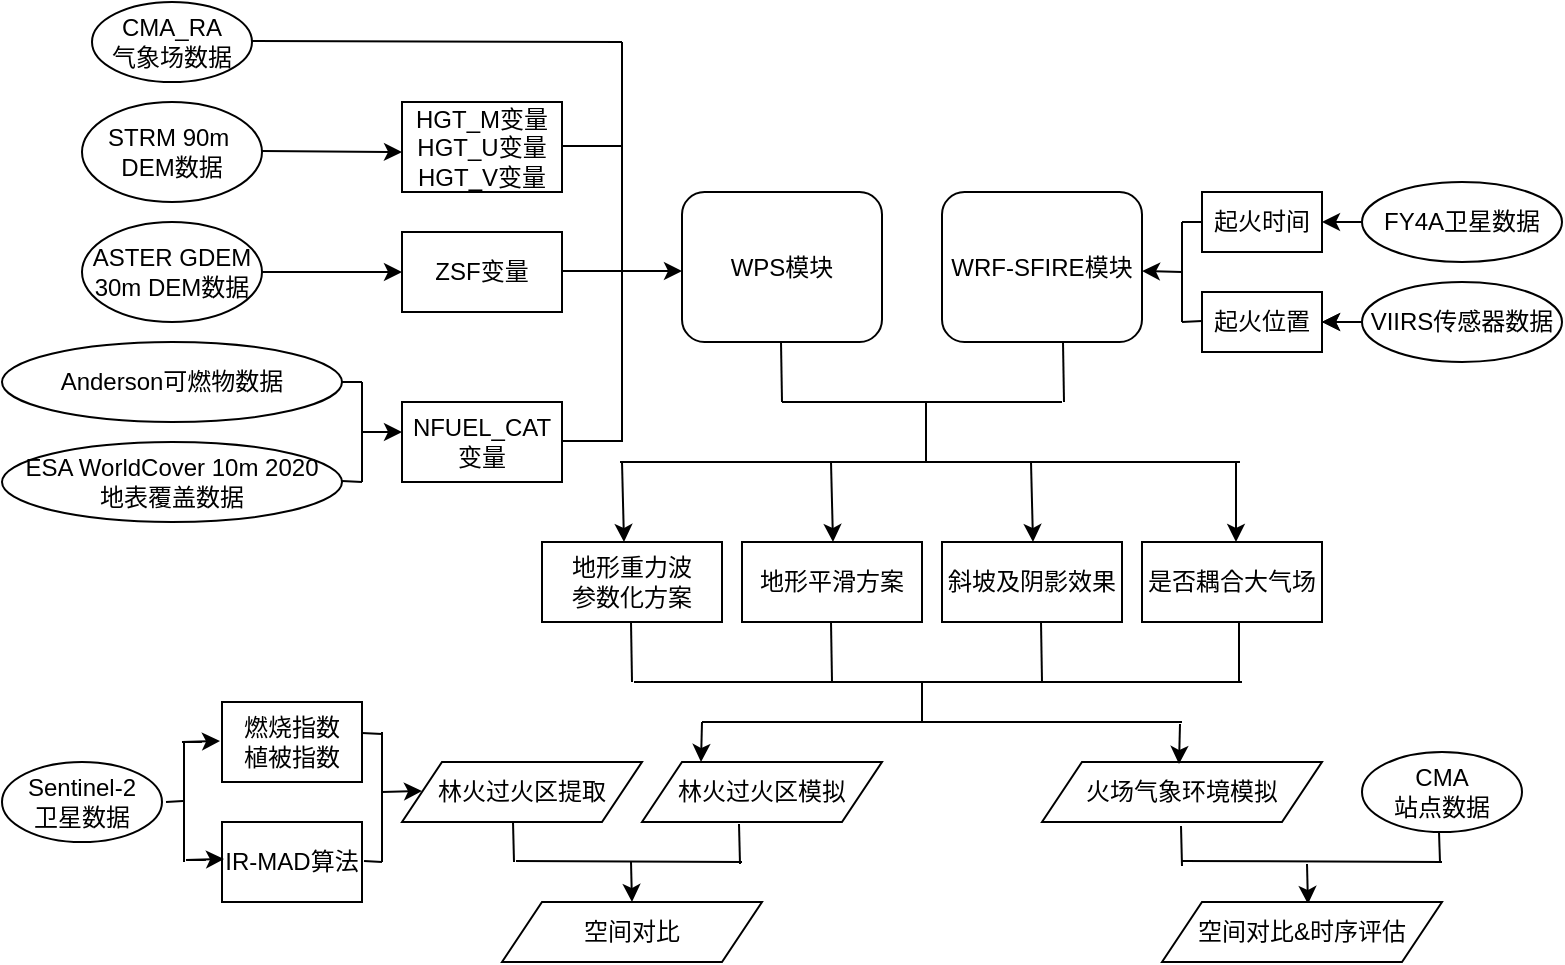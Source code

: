 <mxfile version="21.1.8" type="github">
  <diagram id="C5RBs43oDa-KdzZeNtuy" name="Page-1">
    <mxGraphModel dx="823" dy="494" grid="1" gridSize="10" guides="1" tooltips="1" connect="1" arrows="1" fold="1" page="1" pageScale="1" pageWidth="827" pageHeight="1169" math="0" shadow="0">
      <root>
        <mxCell id="WIyWlLk6GJQsqaUBKTNV-0" />
        <mxCell id="WIyWlLk6GJQsqaUBKTNV-1" parent="WIyWlLk6GJQsqaUBKTNV-0" />
        <mxCell id="qHYANq4Pt8BAIVUC_QP_-0" value="CMA_RA&lt;br&gt;气象场数据" style="ellipse;whiteSpace=wrap;html=1;" parent="WIyWlLk6GJQsqaUBKTNV-1" vertex="1">
          <mxGeometry x="55" y="50" width="80" height="40" as="geometry" />
        </mxCell>
        <mxCell id="qHYANq4Pt8BAIVUC_QP_-1" value="STRM 90m&amp;nbsp; DEM数据" style="ellipse;whiteSpace=wrap;html=1;" parent="WIyWlLk6GJQsqaUBKTNV-1" vertex="1">
          <mxGeometry x="50" y="100" width="90" height="50" as="geometry" />
        </mxCell>
        <mxCell id="qHYANq4Pt8BAIVUC_QP_-3" value="ESA WorldCover 10m 2020&lt;br style=&quot;border-color: var(--border-color);&quot;&gt;地表覆盖数据" style="ellipse;whiteSpace=wrap;html=1;" parent="WIyWlLk6GJQsqaUBKTNV-1" vertex="1">
          <mxGeometry x="10" y="270" width="170" height="40" as="geometry" />
        </mxCell>
        <mxCell id="qHYANq4Pt8BAIVUC_QP_-5" value="Anderson可燃物数据" style="ellipse;whiteSpace=wrap;html=1;" parent="WIyWlLk6GJQsqaUBKTNV-1" vertex="1">
          <mxGeometry x="10" y="220" width="170" height="40" as="geometry" />
        </mxCell>
        <mxCell id="qHYANq4Pt8BAIVUC_QP_-6" value="ASTER GDEM 30m DEM数据" style="ellipse;whiteSpace=wrap;html=1;" parent="WIyWlLk6GJQsqaUBKTNV-1" vertex="1">
          <mxGeometry x="50" y="160" width="90" height="50" as="geometry" />
        </mxCell>
        <mxCell id="qHYANq4Pt8BAIVUC_QP_-7" value="HGT_M变量&lt;br&gt;HGT_U变量&lt;br&gt;HGT_V变量" style="rounded=0;whiteSpace=wrap;html=1;" parent="WIyWlLk6GJQsqaUBKTNV-1" vertex="1">
          <mxGeometry x="210" y="100" width="80" height="45" as="geometry" />
        </mxCell>
        <mxCell id="qHYANq4Pt8BAIVUC_QP_-8" value="ZSF变量" style="rounded=0;whiteSpace=wrap;html=1;" parent="WIyWlLk6GJQsqaUBKTNV-1" vertex="1">
          <mxGeometry x="210" y="165" width="80" height="40" as="geometry" />
        </mxCell>
        <mxCell id="qHYANq4Pt8BAIVUC_QP_-9" value="NFUEL_CAT变量" style="rounded=0;whiteSpace=wrap;html=1;" parent="WIyWlLk6GJQsqaUBKTNV-1" vertex="1">
          <mxGeometry x="210" y="250" width="80" height="40" as="geometry" />
        </mxCell>
        <mxCell id="qHYANq4Pt8BAIVUC_QP_-10" value="" style="endArrow=classic;html=1;rounded=0;exitX=1;exitY=0.49;exitDx=0;exitDy=0;exitPerimeter=0;" parent="WIyWlLk6GJQsqaUBKTNV-1" source="qHYANq4Pt8BAIVUC_QP_-1" edge="1">
          <mxGeometry width="50" height="50" relative="1" as="geometry">
            <mxPoint x="150" y="124.5" as="sourcePoint" />
            <mxPoint x="210" y="125" as="targetPoint" />
          </mxGeometry>
        </mxCell>
        <mxCell id="qHYANq4Pt8BAIVUC_QP_-11" value="" style="endArrow=classic;html=1;rounded=0;exitX=1;exitY=0.49;exitDx=0;exitDy=0;exitPerimeter=0;entryX=0;entryY=0.5;entryDx=0;entryDy=0;" parent="WIyWlLk6GJQsqaUBKTNV-1" target="qHYANq4Pt8BAIVUC_QP_-8" edge="1">
          <mxGeometry width="50" height="50" relative="1" as="geometry">
            <mxPoint x="140" y="185" as="sourcePoint" />
            <mxPoint x="200" y="184.5" as="targetPoint" />
          </mxGeometry>
        </mxCell>
        <mxCell id="qHYANq4Pt8BAIVUC_QP_-12" value="" style="endArrow=classic;html=1;rounded=0;" parent="WIyWlLk6GJQsqaUBKTNV-1" edge="1">
          <mxGeometry width="50" height="50" relative="1" as="geometry">
            <mxPoint x="190" y="265" as="sourcePoint" />
            <mxPoint x="210" y="265" as="targetPoint" />
          </mxGeometry>
        </mxCell>
        <mxCell id="qHYANq4Pt8BAIVUC_QP_-13" value="" style="endArrow=none;html=1;rounded=0;" parent="WIyWlLk6GJQsqaUBKTNV-1" edge="1">
          <mxGeometry width="50" height="50" relative="1" as="geometry">
            <mxPoint x="180" y="240" as="sourcePoint" />
            <mxPoint x="190" y="240" as="targetPoint" />
          </mxGeometry>
        </mxCell>
        <mxCell id="qHYANq4Pt8BAIVUC_QP_-15" value="" style="endArrow=none;html=1;rounded=0;" parent="WIyWlLk6GJQsqaUBKTNV-1" edge="1">
          <mxGeometry width="50" height="50" relative="1" as="geometry">
            <mxPoint x="180" y="289.5" as="sourcePoint" />
            <mxPoint x="190" y="290" as="targetPoint" />
          </mxGeometry>
        </mxCell>
        <mxCell id="qHYANq4Pt8BAIVUC_QP_-16" value="" style="endArrow=none;html=1;rounded=0;" parent="WIyWlLk6GJQsqaUBKTNV-1" edge="1">
          <mxGeometry width="50" height="50" relative="1" as="geometry">
            <mxPoint x="190" y="290" as="sourcePoint" />
            <mxPoint x="190" y="240" as="targetPoint" />
          </mxGeometry>
        </mxCell>
        <mxCell id="qHYANq4Pt8BAIVUC_QP_-19" value="WPS模块" style="rounded=1;whiteSpace=wrap;html=1;" parent="WIyWlLk6GJQsqaUBKTNV-1" vertex="1">
          <mxGeometry x="350" y="145" width="100" height="75" as="geometry" />
        </mxCell>
        <mxCell id="qHYANq4Pt8BAIVUC_QP_-20" value="WRF-SFIRE模块" style="rounded=1;whiteSpace=wrap;html=1;" parent="WIyWlLk6GJQsqaUBKTNV-1" vertex="1">
          <mxGeometry x="480" y="145" width="100" height="75" as="geometry" />
        </mxCell>
        <mxCell id="qHYANq4Pt8BAIVUC_QP_-21" value="" style="endArrow=none;html=1;rounded=0;" parent="WIyWlLk6GJQsqaUBKTNV-1" edge="1">
          <mxGeometry width="50" height="50" relative="1" as="geometry">
            <mxPoint x="135" y="69.5" as="sourcePoint" />
            <mxPoint x="320" y="70" as="targetPoint" />
          </mxGeometry>
        </mxCell>
        <mxCell id="qHYANq4Pt8BAIVUC_QP_-22" value="" style="endArrow=none;html=1;rounded=0;" parent="WIyWlLk6GJQsqaUBKTNV-1" edge="1">
          <mxGeometry width="50" height="50" relative="1" as="geometry">
            <mxPoint x="290" y="122" as="sourcePoint" />
            <mxPoint x="320" y="122" as="targetPoint" />
          </mxGeometry>
        </mxCell>
        <mxCell id="qHYANq4Pt8BAIVUC_QP_-23" value="" style="endArrow=none;html=1;rounded=0;" parent="WIyWlLk6GJQsqaUBKTNV-1" edge="1">
          <mxGeometry width="50" height="50" relative="1" as="geometry">
            <mxPoint x="290" y="184.5" as="sourcePoint" />
            <mxPoint x="320" y="184.5" as="targetPoint" />
          </mxGeometry>
        </mxCell>
        <mxCell id="qHYANq4Pt8BAIVUC_QP_-24" value="" style="endArrow=none;html=1;rounded=0;" parent="WIyWlLk6GJQsqaUBKTNV-1" edge="1">
          <mxGeometry width="50" height="50" relative="1" as="geometry">
            <mxPoint x="290" y="269.5" as="sourcePoint" />
            <mxPoint x="320" y="269.5" as="targetPoint" />
          </mxGeometry>
        </mxCell>
        <mxCell id="qHYANq4Pt8BAIVUC_QP_-25" value="" style="endArrow=none;html=1;rounded=0;" parent="WIyWlLk6GJQsqaUBKTNV-1" edge="1">
          <mxGeometry width="50" height="50" relative="1" as="geometry">
            <mxPoint x="320" y="270" as="sourcePoint" />
            <mxPoint x="320" y="70" as="targetPoint" />
          </mxGeometry>
        </mxCell>
        <mxCell id="qHYANq4Pt8BAIVUC_QP_-26" value="" style="endArrow=classic;html=1;rounded=0;" parent="WIyWlLk6GJQsqaUBKTNV-1" edge="1">
          <mxGeometry width="50" height="50" relative="1" as="geometry">
            <mxPoint x="320" y="184.5" as="sourcePoint" />
            <mxPoint x="350" y="184.5" as="targetPoint" />
          </mxGeometry>
        </mxCell>
        <mxCell id="qHYANq4Pt8BAIVUC_QP_-27" value="起火时间" style="rounded=0;whiteSpace=wrap;html=1;" parent="WIyWlLk6GJQsqaUBKTNV-1" vertex="1">
          <mxGeometry x="610" y="145" width="60" height="30" as="geometry" />
        </mxCell>
        <mxCell id="qHYANq4Pt8BAIVUC_QP_-29" value="起火位置" style="rounded=0;whiteSpace=wrap;html=1;" parent="WIyWlLk6GJQsqaUBKTNV-1" vertex="1">
          <mxGeometry x="610" y="195" width="60" height="30" as="geometry" />
        </mxCell>
        <mxCell id="qHYANq4Pt8BAIVUC_QP_-30" value="FY4A卫星数据" style="ellipse;whiteSpace=wrap;html=1;" parent="WIyWlLk6GJQsqaUBKTNV-1" vertex="1">
          <mxGeometry x="690" y="140" width="100" height="40" as="geometry" />
        </mxCell>
        <mxCell id="qHYANq4Pt8BAIVUC_QP_-36" value="" style="edgeStyle=orthogonalEdgeStyle;rounded=0;orthogonalLoop=1;jettySize=auto;html=1;" parent="WIyWlLk6GJQsqaUBKTNV-1" source="qHYANq4Pt8BAIVUC_QP_-32" target="qHYANq4Pt8BAIVUC_QP_-29" edge="1">
          <mxGeometry relative="1" as="geometry" />
        </mxCell>
        <mxCell id="qHYANq4Pt8BAIVUC_QP_-32" value="VIIRS传感器数据" style="ellipse;whiteSpace=wrap;html=1;" parent="WIyWlLk6GJQsqaUBKTNV-1" vertex="1">
          <mxGeometry x="690" y="190" width="100" height="40" as="geometry" />
        </mxCell>
        <mxCell id="qHYANq4Pt8BAIVUC_QP_-33" value="" style="endArrow=classic;html=1;rounded=0;" parent="WIyWlLk6GJQsqaUBKTNV-1" edge="1">
          <mxGeometry width="50" height="50" relative="1" as="geometry">
            <mxPoint x="690" y="160" as="sourcePoint" />
            <mxPoint x="670" y="160" as="targetPoint" />
          </mxGeometry>
        </mxCell>
        <mxCell id="qHYANq4Pt8BAIVUC_QP_-35" value="" style="endArrow=classic;html=1;rounded=0;" parent="WIyWlLk6GJQsqaUBKTNV-1" edge="1">
          <mxGeometry width="50" height="50" relative="1" as="geometry">
            <mxPoint x="690" y="210" as="sourcePoint" />
            <mxPoint x="670" y="210" as="targetPoint" />
          </mxGeometry>
        </mxCell>
        <mxCell id="qHYANq4Pt8BAIVUC_QP_-37" value="" style="endArrow=none;html=1;rounded=0;" parent="WIyWlLk6GJQsqaUBKTNV-1" edge="1">
          <mxGeometry width="50" height="50" relative="1" as="geometry">
            <mxPoint x="600" y="160" as="sourcePoint" />
            <mxPoint x="610" y="160" as="targetPoint" />
          </mxGeometry>
        </mxCell>
        <mxCell id="qHYANq4Pt8BAIVUC_QP_-38" value="" style="endArrow=none;html=1;rounded=0;" parent="WIyWlLk6GJQsqaUBKTNV-1" edge="1">
          <mxGeometry width="50" height="50" relative="1" as="geometry">
            <mxPoint x="600" y="210" as="sourcePoint" />
            <mxPoint x="610" y="209.5" as="targetPoint" />
          </mxGeometry>
        </mxCell>
        <mxCell id="qHYANq4Pt8BAIVUC_QP_-39" value="" style="endArrow=none;html=1;rounded=0;" parent="WIyWlLk6GJQsqaUBKTNV-1" edge="1">
          <mxGeometry width="50" height="50" relative="1" as="geometry">
            <mxPoint x="600" y="210" as="sourcePoint" />
            <mxPoint x="600" y="160" as="targetPoint" />
          </mxGeometry>
        </mxCell>
        <mxCell id="qHYANq4Pt8BAIVUC_QP_-40" value="" style="endArrow=classic;html=1;rounded=0;" parent="WIyWlLk6GJQsqaUBKTNV-1" edge="1">
          <mxGeometry width="50" height="50" relative="1" as="geometry">
            <mxPoint x="600" y="185" as="sourcePoint" />
            <mxPoint x="580" y="184.5" as="targetPoint" />
          </mxGeometry>
        </mxCell>
        <mxCell id="qHYANq4Pt8BAIVUC_QP_-41" value="" style="endArrow=none;html=1;rounded=0;" parent="WIyWlLk6GJQsqaUBKTNV-1" edge="1">
          <mxGeometry width="50" height="50" relative="1" as="geometry">
            <mxPoint x="400" y="250" as="sourcePoint" />
            <mxPoint x="399.5" y="220" as="targetPoint" />
          </mxGeometry>
        </mxCell>
        <mxCell id="qHYANq4Pt8BAIVUC_QP_-42" value="" style="endArrow=none;html=1;rounded=0;" parent="WIyWlLk6GJQsqaUBKTNV-1" edge="1">
          <mxGeometry width="50" height="50" relative="1" as="geometry">
            <mxPoint x="541" y="250" as="sourcePoint" />
            <mxPoint x="540.5" y="220" as="targetPoint" />
          </mxGeometry>
        </mxCell>
        <mxCell id="qHYANq4Pt8BAIVUC_QP_-43" value="" style="endArrow=none;html=1;rounded=0;" parent="WIyWlLk6GJQsqaUBKTNV-1" edge="1">
          <mxGeometry width="50" height="50" relative="1" as="geometry">
            <mxPoint x="400" y="250" as="sourcePoint" />
            <mxPoint x="540" y="250" as="targetPoint" />
          </mxGeometry>
        </mxCell>
        <mxCell id="qHYANq4Pt8BAIVUC_QP_-44" value="" style="endArrow=classic;html=1;rounded=0;" parent="WIyWlLk6GJQsqaUBKTNV-1" edge="1">
          <mxGeometry width="50" height="50" relative="1" as="geometry">
            <mxPoint x="320" y="280" as="sourcePoint" />
            <mxPoint x="321" y="320" as="targetPoint" />
          </mxGeometry>
        </mxCell>
        <mxCell id="qHYANq4Pt8BAIVUC_QP_-45" value="地形重力波&lt;br&gt;参数化方案" style="rounded=0;whiteSpace=wrap;html=1;" parent="WIyWlLk6GJQsqaUBKTNV-1" vertex="1">
          <mxGeometry x="280" y="320" width="90" height="40" as="geometry" />
        </mxCell>
        <mxCell id="qHYANq4Pt8BAIVUC_QP_-46" value="" style="endArrow=none;html=1;rounded=0;" parent="WIyWlLk6GJQsqaUBKTNV-1" edge="1">
          <mxGeometry width="50" height="50" relative="1" as="geometry">
            <mxPoint x="472" y="280" as="sourcePoint" />
            <mxPoint x="472" y="250" as="targetPoint" />
          </mxGeometry>
        </mxCell>
        <mxCell id="qHYANq4Pt8BAIVUC_QP_-47" value="" style="endArrow=none;html=1;rounded=0;" parent="WIyWlLk6GJQsqaUBKTNV-1" edge="1">
          <mxGeometry width="50" height="50" relative="1" as="geometry">
            <mxPoint x="319" y="280" as="sourcePoint" />
            <mxPoint x="629" y="280" as="targetPoint" />
          </mxGeometry>
        </mxCell>
        <mxCell id="qHYANq4Pt8BAIVUC_QP_-48" value="地形平滑方案" style="rounded=0;whiteSpace=wrap;html=1;" parent="WIyWlLk6GJQsqaUBKTNV-1" vertex="1">
          <mxGeometry x="380" y="320" width="90" height="40" as="geometry" />
        </mxCell>
        <mxCell id="qHYANq4Pt8BAIVUC_QP_-49" value="斜坡及阴影效果" style="rounded=0;whiteSpace=wrap;html=1;" parent="WIyWlLk6GJQsqaUBKTNV-1" vertex="1">
          <mxGeometry x="480" y="320" width="90" height="40" as="geometry" />
        </mxCell>
        <mxCell id="qHYANq4Pt8BAIVUC_QP_-50" value="是否耦合大气场" style="rounded=0;whiteSpace=wrap;html=1;" parent="WIyWlLk6GJQsqaUBKTNV-1" vertex="1">
          <mxGeometry x="580" y="320" width="90" height="40" as="geometry" />
        </mxCell>
        <mxCell id="qHYANq4Pt8BAIVUC_QP_-52" value="" style="endArrow=classic;html=1;rounded=0;" parent="WIyWlLk6GJQsqaUBKTNV-1" edge="1">
          <mxGeometry width="50" height="50" relative="1" as="geometry">
            <mxPoint x="627" y="280" as="sourcePoint" />
            <mxPoint x="627" y="320" as="targetPoint" />
          </mxGeometry>
        </mxCell>
        <mxCell id="qHYANq4Pt8BAIVUC_QP_-53" value="" style="endArrow=classic;html=1;rounded=0;" parent="WIyWlLk6GJQsqaUBKTNV-1" edge="1">
          <mxGeometry width="50" height="50" relative="1" as="geometry">
            <mxPoint x="424.5" y="280" as="sourcePoint" />
            <mxPoint x="425.5" y="320" as="targetPoint" />
          </mxGeometry>
        </mxCell>
        <mxCell id="qHYANq4Pt8BAIVUC_QP_-54" value="" style="endArrow=classic;html=1;rounded=0;" parent="WIyWlLk6GJQsqaUBKTNV-1" edge="1">
          <mxGeometry width="50" height="50" relative="1" as="geometry">
            <mxPoint x="524.5" y="280" as="sourcePoint" />
            <mxPoint x="525.5" y="320" as="targetPoint" />
          </mxGeometry>
        </mxCell>
        <mxCell id="qHYANq4Pt8BAIVUC_QP_-55" value="" style="endArrow=none;html=1;rounded=0;" parent="WIyWlLk6GJQsqaUBKTNV-1" edge="1">
          <mxGeometry width="50" height="50" relative="1" as="geometry">
            <mxPoint x="325" y="390" as="sourcePoint" />
            <mxPoint x="324.5" y="360" as="targetPoint" />
          </mxGeometry>
        </mxCell>
        <mxCell id="qHYANq4Pt8BAIVUC_QP_-56" value="" style="endArrow=none;html=1;rounded=0;" parent="WIyWlLk6GJQsqaUBKTNV-1" edge="1">
          <mxGeometry width="50" height="50" relative="1" as="geometry">
            <mxPoint x="628.5" y="360" as="sourcePoint" />
            <mxPoint x="628.5" y="390" as="targetPoint" />
          </mxGeometry>
        </mxCell>
        <mxCell id="qHYANq4Pt8BAIVUC_QP_-57" value="" style="endArrow=none;html=1;rounded=0;" parent="WIyWlLk6GJQsqaUBKTNV-1" edge="1">
          <mxGeometry width="50" height="50" relative="1" as="geometry">
            <mxPoint x="326" y="390" as="sourcePoint" />
            <mxPoint x="630" y="390" as="targetPoint" />
          </mxGeometry>
        </mxCell>
        <mxCell id="qHYANq4Pt8BAIVUC_QP_-58" value="" style="endArrow=none;html=1;rounded=0;" parent="WIyWlLk6GJQsqaUBKTNV-1" edge="1">
          <mxGeometry width="50" height="50" relative="1" as="geometry">
            <mxPoint x="425" y="390" as="sourcePoint" />
            <mxPoint x="424.5" y="360" as="targetPoint" />
          </mxGeometry>
        </mxCell>
        <mxCell id="qHYANq4Pt8BAIVUC_QP_-59" value="" style="endArrow=none;html=1;rounded=0;" parent="WIyWlLk6GJQsqaUBKTNV-1" edge="1">
          <mxGeometry width="50" height="50" relative="1" as="geometry">
            <mxPoint x="530" y="390" as="sourcePoint" />
            <mxPoint x="529.5" y="360" as="targetPoint" />
          </mxGeometry>
        </mxCell>
        <mxCell id="qHYANq4Pt8BAIVUC_QP_-63" value="" style="endArrow=classic;html=1;rounded=0;" parent="WIyWlLk6GJQsqaUBKTNV-1" edge="1">
          <mxGeometry width="50" height="50" relative="1" as="geometry">
            <mxPoint x="360" y="410" as="sourcePoint" />
            <mxPoint x="359.5" y="430" as="targetPoint" />
          </mxGeometry>
        </mxCell>
        <mxCell id="qHYANq4Pt8BAIVUC_QP_-64" value="林火过火区模拟" style="shape=parallelogram;perimeter=parallelogramPerimeter;whiteSpace=wrap;html=1;fixedSize=1;" parent="WIyWlLk6GJQsqaUBKTNV-1" vertex="1">
          <mxGeometry x="330" y="430" width="120" height="30" as="geometry" />
        </mxCell>
        <mxCell id="qHYANq4Pt8BAIVUC_QP_-65" value="火场气象环境模拟" style="shape=parallelogram;perimeter=parallelogramPerimeter;whiteSpace=wrap;html=1;fixedSize=1;" parent="WIyWlLk6GJQsqaUBKTNV-1" vertex="1">
          <mxGeometry x="530" y="430" width="140" height="30" as="geometry" />
        </mxCell>
        <mxCell id="qHYANq4Pt8BAIVUC_QP_-66" value="" style="endArrow=none;html=1;rounded=0;" parent="WIyWlLk6GJQsqaUBKTNV-1" edge="1">
          <mxGeometry width="50" height="50" relative="1" as="geometry">
            <mxPoint x="470" y="410" as="sourcePoint" />
            <mxPoint x="470" y="390" as="targetPoint" />
          </mxGeometry>
        </mxCell>
        <mxCell id="qHYANq4Pt8BAIVUC_QP_-67" value="" style="endArrow=none;html=1;rounded=0;" parent="WIyWlLk6GJQsqaUBKTNV-1" edge="1">
          <mxGeometry width="50" height="50" relative="1" as="geometry">
            <mxPoint x="360" y="410" as="sourcePoint" />
            <mxPoint x="600" y="410" as="targetPoint" />
          </mxGeometry>
        </mxCell>
        <mxCell id="qHYANq4Pt8BAIVUC_QP_-68" value="" style="endArrow=classic;html=1;rounded=0;" parent="WIyWlLk6GJQsqaUBKTNV-1" edge="1">
          <mxGeometry width="50" height="50" relative="1" as="geometry">
            <mxPoint x="599" y="411" as="sourcePoint" />
            <mxPoint x="598.5" y="431" as="targetPoint" />
          </mxGeometry>
        </mxCell>
        <mxCell id="qHYANq4Pt8BAIVUC_QP_-69" value="Sentinel-2&lt;br&gt;卫星数据" style="ellipse;whiteSpace=wrap;html=1;" parent="WIyWlLk6GJQsqaUBKTNV-1" vertex="1">
          <mxGeometry x="10" y="430" width="80" height="40" as="geometry" />
        </mxCell>
        <mxCell id="qHYANq4Pt8BAIVUC_QP_-70" value="林火过火区提取" style="shape=parallelogram;perimeter=parallelogramPerimeter;whiteSpace=wrap;html=1;fixedSize=1;" parent="WIyWlLk6GJQsqaUBKTNV-1" vertex="1">
          <mxGeometry x="210" y="430" width="120" height="30" as="geometry" />
        </mxCell>
        <mxCell id="qHYANq4Pt8BAIVUC_QP_-71" value="燃烧指数&lt;br&gt;植被指数" style="rounded=0;whiteSpace=wrap;html=1;" parent="WIyWlLk6GJQsqaUBKTNV-1" vertex="1">
          <mxGeometry x="120" y="400" width="70" height="40" as="geometry" />
        </mxCell>
        <mxCell id="qHYANq4Pt8BAIVUC_QP_-72" value="IR-MAD算法" style="rounded=0;whiteSpace=wrap;html=1;" parent="WIyWlLk6GJQsqaUBKTNV-1" vertex="1">
          <mxGeometry x="120" y="460" width="70" height="40" as="geometry" />
        </mxCell>
        <mxCell id="qHYANq4Pt8BAIVUC_QP_-74" value="" style="endArrow=none;html=1;rounded=0;" parent="WIyWlLk6GJQsqaUBKTNV-1" edge="1">
          <mxGeometry width="50" height="50" relative="1" as="geometry">
            <mxPoint x="92" y="450" as="sourcePoint" />
            <mxPoint x="100.5" y="449.5" as="targetPoint" />
          </mxGeometry>
        </mxCell>
        <mxCell id="qHYANq4Pt8BAIVUC_QP_-75" value="" style="endArrow=none;html=1;rounded=0;" parent="WIyWlLk6GJQsqaUBKTNV-1" edge="1">
          <mxGeometry width="50" height="50" relative="1" as="geometry">
            <mxPoint x="101" y="480" as="sourcePoint" />
            <mxPoint x="101" y="420" as="targetPoint" />
          </mxGeometry>
        </mxCell>
        <mxCell id="qHYANq4Pt8BAIVUC_QP_-76" value="" style="endArrow=classic;html=1;rounded=0;" parent="WIyWlLk6GJQsqaUBKTNV-1" edge="1">
          <mxGeometry width="50" height="50" relative="1" as="geometry">
            <mxPoint x="110" y="420" as="sourcePoint" />
            <mxPoint x="119" y="419.5" as="targetPoint" />
            <Array as="points">
              <mxPoint x="100" y="420" />
            </Array>
          </mxGeometry>
        </mxCell>
        <mxCell id="qHYANq4Pt8BAIVUC_QP_-78" value="" style="endArrow=classic;html=1;rounded=0;" parent="WIyWlLk6GJQsqaUBKTNV-1" edge="1">
          <mxGeometry width="50" height="50" relative="1" as="geometry">
            <mxPoint x="112" y="479" as="sourcePoint" />
            <mxPoint x="121" y="478.5" as="targetPoint" />
            <Array as="points">
              <mxPoint x="102" y="479" />
            </Array>
          </mxGeometry>
        </mxCell>
        <mxCell id="qHYANq4Pt8BAIVUC_QP_-79" value="" style="endArrow=none;html=1;rounded=0;" parent="WIyWlLk6GJQsqaUBKTNV-1" edge="1">
          <mxGeometry width="50" height="50" relative="1" as="geometry">
            <mxPoint x="200" y="480" as="sourcePoint" />
            <mxPoint x="200" y="415" as="targetPoint" />
          </mxGeometry>
        </mxCell>
        <mxCell id="qHYANq4Pt8BAIVUC_QP_-80" value="" style="endArrow=classic;html=1;rounded=0;" parent="WIyWlLk6GJQsqaUBKTNV-1" edge="1">
          <mxGeometry width="50" height="50" relative="1" as="geometry">
            <mxPoint x="200" y="445" as="sourcePoint" />
            <mxPoint x="220" y="444.5" as="targetPoint" />
          </mxGeometry>
        </mxCell>
        <mxCell id="qHYANq4Pt8BAIVUC_QP_-81" value="" style="endArrow=none;html=1;rounded=0;" parent="WIyWlLk6GJQsqaUBKTNV-1" edge="1">
          <mxGeometry width="50" height="50" relative="1" as="geometry">
            <mxPoint x="190" y="415.5" as="sourcePoint" />
            <mxPoint x="200" y="416" as="targetPoint" />
          </mxGeometry>
        </mxCell>
        <mxCell id="qHYANq4Pt8BAIVUC_QP_-82" value="" style="endArrow=none;html=1;rounded=0;" parent="WIyWlLk6GJQsqaUBKTNV-1" edge="1">
          <mxGeometry width="50" height="50" relative="1" as="geometry">
            <mxPoint x="191" y="479.5" as="sourcePoint" />
            <mxPoint x="200" y="480" as="targetPoint" />
          </mxGeometry>
        </mxCell>
        <mxCell id="qHYANq4Pt8BAIVUC_QP_-83" value="CMA&lt;br&gt;站点数据" style="ellipse;whiteSpace=wrap;html=1;" parent="WIyWlLk6GJQsqaUBKTNV-1" vertex="1">
          <mxGeometry x="690" y="425" width="80" height="40" as="geometry" />
        </mxCell>
        <mxCell id="qHYANq4Pt8BAIVUC_QP_-84" value="" style="endArrow=none;html=1;rounded=0;" parent="WIyWlLk6GJQsqaUBKTNV-1" edge="1">
          <mxGeometry width="50" height="50" relative="1" as="geometry">
            <mxPoint x="266" y="480" as="sourcePoint" />
            <mxPoint x="265.5" y="460" as="targetPoint" />
          </mxGeometry>
        </mxCell>
        <mxCell id="qHYANq4Pt8BAIVUC_QP_-85" value="" style="endArrow=none;html=1;rounded=0;" parent="WIyWlLk6GJQsqaUBKTNV-1" edge="1">
          <mxGeometry width="50" height="50" relative="1" as="geometry">
            <mxPoint x="267" y="479.5" as="sourcePoint" />
            <mxPoint x="380" y="480" as="targetPoint" />
          </mxGeometry>
        </mxCell>
        <mxCell id="qHYANq4Pt8BAIVUC_QP_-86" value="" style="endArrow=none;html=1;rounded=0;" parent="WIyWlLk6GJQsqaUBKTNV-1" edge="1">
          <mxGeometry width="50" height="50" relative="1" as="geometry">
            <mxPoint x="600" y="479.5" as="sourcePoint" />
            <mxPoint x="730" y="480" as="targetPoint" />
          </mxGeometry>
        </mxCell>
        <mxCell id="qHYANq4Pt8BAIVUC_QP_-88" value="" style="endArrow=none;html=1;rounded=0;" parent="WIyWlLk6GJQsqaUBKTNV-1" edge="1">
          <mxGeometry width="50" height="50" relative="1" as="geometry">
            <mxPoint x="379" y="481" as="sourcePoint" />
            <mxPoint x="378.5" y="461" as="targetPoint" />
          </mxGeometry>
        </mxCell>
        <mxCell id="qHYANq4Pt8BAIVUC_QP_-89" value="" style="endArrow=none;html=1;rounded=0;" parent="WIyWlLk6GJQsqaUBKTNV-1" edge="1">
          <mxGeometry width="50" height="50" relative="1" as="geometry">
            <mxPoint x="600" y="482" as="sourcePoint" />
            <mxPoint x="599.5" y="462" as="targetPoint" />
          </mxGeometry>
        </mxCell>
        <mxCell id="qHYANq4Pt8BAIVUC_QP_-90" value="" style="endArrow=none;html=1;rounded=0;" parent="WIyWlLk6GJQsqaUBKTNV-1" edge="1">
          <mxGeometry width="50" height="50" relative="1" as="geometry">
            <mxPoint x="729" y="480" as="sourcePoint" />
            <mxPoint x="728.5" y="465" as="targetPoint" />
          </mxGeometry>
        </mxCell>
        <mxCell id="qHYANq4Pt8BAIVUC_QP_-92" value="" style="endArrow=classic;html=1;rounded=0;" parent="WIyWlLk6GJQsqaUBKTNV-1" edge="1">
          <mxGeometry width="50" height="50" relative="1" as="geometry">
            <mxPoint x="324.5" y="480" as="sourcePoint" />
            <mxPoint x="325" y="500" as="targetPoint" />
          </mxGeometry>
        </mxCell>
        <mxCell id="qHYANq4Pt8BAIVUC_QP_-93" value="" style="endArrow=classic;html=1;rounded=0;" parent="WIyWlLk6GJQsqaUBKTNV-1" edge="1">
          <mxGeometry width="50" height="50" relative="1" as="geometry">
            <mxPoint x="662.5" y="481" as="sourcePoint" />
            <mxPoint x="663" y="501" as="targetPoint" />
          </mxGeometry>
        </mxCell>
        <mxCell id="qHYANq4Pt8BAIVUC_QP_-94" value="空间对比" style="shape=parallelogram;perimeter=parallelogramPerimeter;whiteSpace=wrap;html=1;fixedSize=1;" parent="WIyWlLk6GJQsqaUBKTNV-1" vertex="1">
          <mxGeometry x="260" y="500" width="130" height="30" as="geometry" />
        </mxCell>
        <mxCell id="qHYANq4Pt8BAIVUC_QP_-97" value="空间对比&amp;amp;时序评估" style="shape=parallelogram;perimeter=parallelogramPerimeter;whiteSpace=wrap;html=1;fixedSize=1;" parent="WIyWlLk6GJQsqaUBKTNV-1" vertex="1">
          <mxGeometry x="590" y="500" width="140" height="30" as="geometry" />
        </mxCell>
      </root>
    </mxGraphModel>
  </diagram>
</mxfile>

